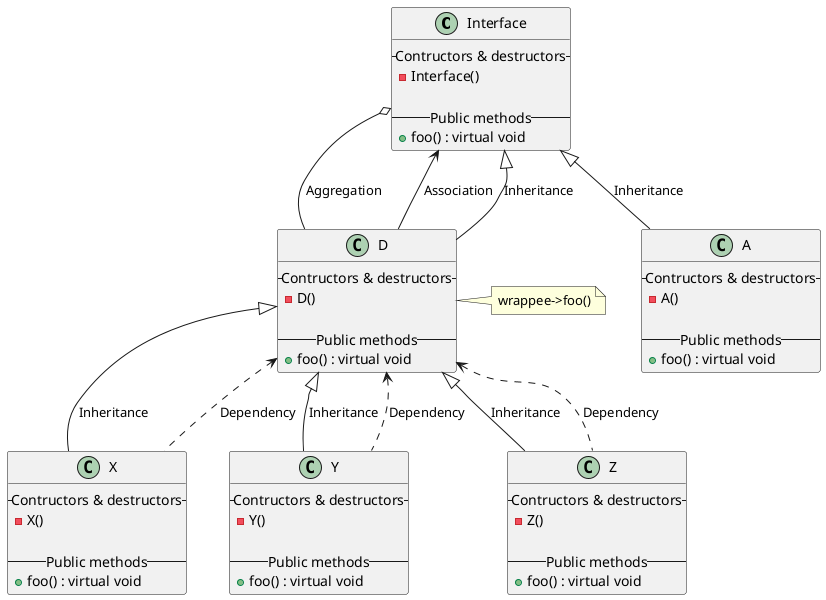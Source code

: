 @startuml

Interface <|-- A: Inheritance
Interface o-- D: Aggregation
Interface <-- D: Association
Interface <|-- D: Inheritance
D <|-- X: Inheritance
D <|-- Y: Inheritance
D <|-- Z: Inheritance

D <.. X: Dependency
D <.. Y: Dependency
D <.. Z: Dependency

note "wrappee->foo()" as n1
D -right-> n1

class Interface
{
    -- Contructors & destructors --
    - Interface()
    
    -- Public methods --
    + foo() : virtual void
}

class A
{
    -- Contructors & destructors --
    - A()
    
    -- Public methods --
    + foo() : virtual void
}

class D
{
    -- Contructors & destructors --
    - D()
    
    -- Public methods --
    + foo() : virtual void
}


class X
{
    -- Contructors & destructors --
    - X()
    
    -- Public methods --
    + foo() : virtual void
}

class Y
{
    -- Contructors & destructors --
    - Y()
    
    -- Public methods --
    + foo() : virtual void
}

class Z
{
    -- Contructors & destructors --
    - Z()
    
    -- Public methods --
    + foo() : virtual void
}


@enduml
